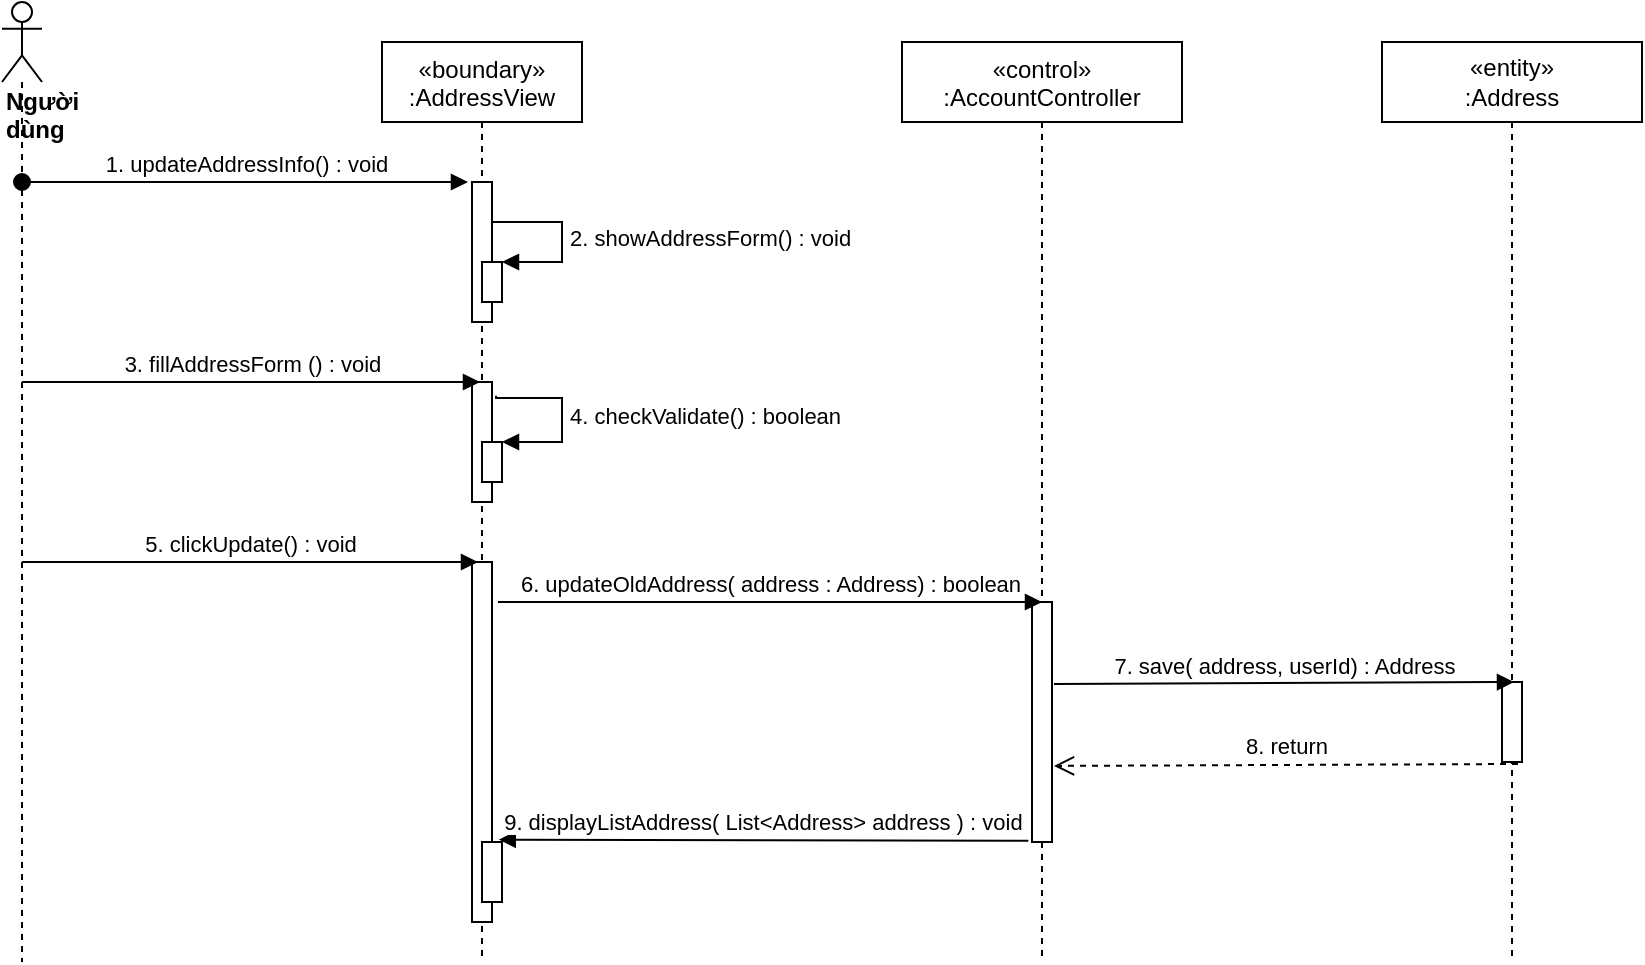 <mxfile version="14.7.0" type="device"><diagram id="kgpKYQtTHZ0yAKxKKP6v" name="Page-1"><mxGraphModel dx="1108" dy="425" grid="1" gridSize="10" guides="1" tooltips="1" connect="1" arrows="1" fold="1" page="1" pageScale="1" pageWidth="850" pageHeight="1100" math="0" shadow="0"><root><mxCell id="0"/><mxCell id="1" parent="0"/><mxCell id="bPTlxonCoEdXUjU6KVTE-1" value="«boundary»&#10;:AddressView" style="shape=umlLifeline;perimeter=lifelinePerimeter;container=1;collapsible=0;recursiveResize=0;rounded=0;shadow=0;strokeWidth=1;" parent="1" vertex="1"><mxGeometry x="230" y="80" width="100" height="460" as="geometry"/></mxCell><mxCell id="bPTlxonCoEdXUjU6KVTE-2" value="" style="points=[];perimeter=orthogonalPerimeter;rounded=0;shadow=0;strokeWidth=1;" parent="bPTlxonCoEdXUjU6KVTE-1" vertex="1"><mxGeometry x="45" y="70" width="10" height="70" as="geometry"/></mxCell><mxCell id="bPTlxonCoEdXUjU6KVTE-3" value="" style="points=[];perimeter=orthogonalPerimeter;rounded=0;shadow=0;strokeWidth=1;" parent="bPTlxonCoEdXUjU6KVTE-1" vertex="1"><mxGeometry x="45" y="170" width="10" height="60" as="geometry"/></mxCell><mxCell id="bPTlxonCoEdXUjU6KVTE-4" value="" style="html=1;points=[];perimeter=orthogonalPerimeter;" parent="bPTlxonCoEdXUjU6KVTE-1" vertex="1"><mxGeometry x="50" y="110" width="10" height="20" as="geometry"/></mxCell><mxCell id="bPTlxonCoEdXUjU6KVTE-5" value="2. showAddressForm() : void" style="edgeStyle=orthogonalEdgeStyle;html=1;align=left;spacingLeft=2;endArrow=block;rounded=0;entryX=1;entryY=0;" parent="bPTlxonCoEdXUjU6KVTE-1" source="bPTlxonCoEdXUjU6KVTE-2" target="bPTlxonCoEdXUjU6KVTE-4" edge="1"><mxGeometry relative="1" as="geometry"><mxPoint x="70" y="70" as="sourcePoint"/><Array as="points"><mxPoint x="90" y="90"/><mxPoint x="90" y="110"/></Array></mxGeometry></mxCell><mxCell id="bPTlxonCoEdXUjU6KVTE-6" value="" style="html=1;points=[];perimeter=orthogonalPerimeter;" parent="bPTlxonCoEdXUjU6KVTE-1" vertex="1"><mxGeometry x="50" y="200" width="10" height="20" as="geometry"/></mxCell><mxCell id="bPTlxonCoEdXUjU6KVTE-7" value="4. checkValidate() : boolean" style="edgeStyle=orthogonalEdgeStyle;html=1;align=left;spacingLeft=2;endArrow=block;rounded=0;exitX=1.2;exitY=0.114;exitDx=0;exitDy=0;exitPerimeter=0;" parent="bPTlxonCoEdXUjU6KVTE-1" source="bPTlxonCoEdXUjU6KVTE-3" target="bPTlxonCoEdXUjU6KVTE-6" edge="1"><mxGeometry relative="1" as="geometry"><mxPoint x="180" y="110" as="sourcePoint"/><Array as="points"><mxPoint x="57" y="178"/><mxPoint x="90" y="178"/><mxPoint x="90" y="200"/></Array><mxPoint x="120" y="240" as="targetPoint"/></mxGeometry></mxCell><mxCell id="bPTlxonCoEdXUjU6KVTE-8" value="" style="html=1;points=[];perimeter=orthogonalPerimeter;" parent="bPTlxonCoEdXUjU6KVTE-1" vertex="1"><mxGeometry x="45" y="260" width="10" height="180" as="geometry"/></mxCell><mxCell id="bPTlxonCoEdXUjU6KVTE-9" value="" style="html=1;points=[];perimeter=orthogonalPerimeter;" parent="bPTlxonCoEdXUjU6KVTE-1" vertex="1"><mxGeometry x="50" y="400" width="10" height="30" as="geometry"/></mxCell><mxCell id="bPTlxonCoEdXUjU6KVTE-10" value="«control»&#10;:AccountController" style="shape=umlLifeline;perimeter=lifelinePerimeter;container=1;collapsible=0;recursiveResize=0;rounded=0;shadow=0;strokeWidth=1;size=40;" parent="1" vertex="1"><mxGeometry x="490" y="80" width="140" height="460" as="geometry"/></mxCell><mxCell id="bPTlxonCoEdXUjU6KVTE-11" value="" style="points=[];perimeter=orthogonalPerimeter;rounded=0;shadow=0;strokeWidth=1;" parent="bPTlxonCoEdXUjU6KVTE-10" vertex="1"><mxGeometry x="65" y="280" width="10" height="120" as="geometry"/></mxCell><mxCell id="bPTlxonCoEdXUjU6KVTE-12" value="&lt;div&gt;&lt;b&gt;Người dùng&lt;/b&gt;&lt;/div&gt;" style="shape=umlLifeline;participant=umlActor;perimeter=lifelinePerimeter;whiteSpace=wrap;html=1;container=1;collapsible=0;recursiveResize=0;verticalAlign=top;spacingTop=36;outlineConnect=0;align=left;" parent="1" vertex="1"><mxGeometry x="40" y="60" width="20" height="480" as="geometry"/></mxCell><mxCell id="bPTlxonCoEdXUjU6KVTE-15" value="1. updateAddressInfo() : void" style="html=1;verticalAlign=bottom;startArrow=oval;startFill=1;endArrow=block;startSize=8;entryX=-0.2;entryY=0;entryDx=0;entryDy=0;entryPerimeter=0;" parent="1" source="bPTlxonCoEdXUjU6KVTE-12" target="bPTlxonCoEdXUjU6KVTE-2" edge="1"><mxGeometry width="60" relative="1" as="geometry"><mxPoint x="390" y="220" as="sourcePoint"/><mxPoint x="450" y="220" as="targetPoint"/></mxGeometry></mxCell><mxCell id="bPTlxonCoEdXUjU6KVTE-16" value="3. fillAddressForm () : void" style="html=1;verticalAlign=bottom;endArrow=block;entryX=0.4;entryY=0;entryDx=0;entryDy=0;entryPerimeter=0;" parent="1" source="bPTlxonCoEdXUjU6KVTE-12" target="bPTlxonCoEdXUjU6KVTE-3" edge="1"><mxGeometry width="80" relative="1" as="geometry"><mxPoint x="380" y="220" as="sourcePoint"/><mxPoint x="460" y="220" as="targetPoint"/></mxGeometry></mxCell><mxCell id="bPTlxonCoEdXUjU6KVTE-17" value="5. clickUpdate() : void" style="html=1;verticalAlign=bottom;endArrow=block;entryX=0.3;entryY=0;entryDx=0;entryDy=0;entryPerimeter=0;" parent="1" source="bPTlxonCoEdXUjU6KVTE-12" target="bPTlxonCoEdXUjU6KVTE-8" edge="1"><mxGeometry width="80" relative="1" as="geometry"><mxPoint x="380" y="320" as="sourcePoint"/><mxPoint x="278" y="344" as="targetPoint"/></mxGeometry></mxCell><mxCell id="bPTlxonCoEdXUjU6KVTE-18" value="6. updateOldAddress( address : Address) : boolean" style="html=1;verticalAlign=bottom;endArrow=block;entryX=0.5;entryY=0;entryDx=0;entryDy=0;entryPerimeter=0;" parent="1" target="bPTlxonCoEdXUjU6KVTE-11" edge="1"><mxGeometry width="80" relative="1" as="geometry"><mxPoint x="288.0" y="360" as="sourcePoint"/><mxPoint x="460" y="320" as="targetPoint"/></mxGeometry></mxCell><mxCell id="bPTlxonCoEdXUjU6KVTE-19" value="&lt;span&gt;«entity»&lt;br&gt;&lt;/span&gt;:Address" style="shape=umlLifeline;perimeter=lifelinePerimeter;whiteSpace=wrap;html=1;container=1;collapsible=0;recursiveResize=0;outlineConnect=0;" parent="1" vertex="1"><mxGeometry x="730" y="80" width="130" height="460" as="geometry"/></mxCell><mxCell id="bPTlxonCoEdXUjU6KVTE-20" value="" style="points=[];perimeter=orthogonalPerimeter;rounded=0;shadow=0;strokeWidth=1;" parent="bPTlxonCoEdXUjU6KVTE-19" vertex="1"><mxGeometry x="60" y="320" width="10" height="40" as="geometry"/></mxCell><mxCell id="bPTlxonCoEdXUjU6KVTE-23" value="7. save( address, userId) : Address" style="html=1;verticalAlign=bottom;endArrow=block;entryX=0.6;entryY=0;entryDx=0;entryDy=0;entryPerimeter=0;exitX=1.1;exitY=0.342;exitDx=0;exitDy=0;exitPerimeter=0;" parent="1" target="bPTlxonCoEdXUjU6KVTE-20" edge="1" source="bPTlxonCoEdXUjU6KVTE-11"><mxGeometry width="80" relative="1" as="geometry"><mxPoint x="807" y="400" as="sourcePoint"/><mxPoint x="830" y="420" as="targetPoint"/></mxGeometry></mxCell><mxCell id="bPTlxonCoEdXUjU6KVTE-24" value="8. return" style="html=1;verticalAlign=bottom;endArrow=open;dashed=1;endSize=8;exitX=0.8;exitY=1.025;exitDx=0;exitDy=0;exitPerimeter=0;entryX=1.1;entryY=0.683;entryDx=0;entryDy=0;entryPerimeter=0;" parent="1" source="bPTlxonCoEdXUjU6KVTE-20" target="bPTlxonCoEdXUjU6KVTE-11" edge="1"><mxGeometry relative="1" as="geometry"><mxPoint x="830" y="420" as="sourcePoint"/><mxPoint x="590" y="438" as="targetPoint"/></mxGeometry></mxCell><mxCell id="bPTlxonCoEdXUjU6KVTE-25" value="9. displayListAddress( List&lt;Address&gt; address ) : void" style="verticalAlign=bottom;endArrow=block;shadow=0;strokeWidth=1;entryX=0.84;entryY=-0.04;entryDx=0;entryDy=0;entryPerimeter=0;exitX=-0.18;exitY=0.995;exitDx=0;exitDy=0;exitPerimeter=0;" parent="1" source="bPTlxonCoEdXUjU6KVTE-11" target="bPTlxonCoEdXUjU6KVTE-9" edge="1"><mxGeometry relative="1" as="geometry"><mxPoint x="520" y="522" as="sourcePoint"/><mxPoint x="350" y="535" as="targetPoint"/></mxGeometry></mxCell></root></mxGraphModel></diagram></mxfile>